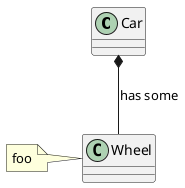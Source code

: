 {
  "sha1": "b7r3repvs8lokuxsm7ue6uhl6hk817o",
  "insertion": {
    "when": "2024-05-30T20:48:22.034Z",
    "user": "plantuml@gmail.com"
  }
}
@startuml
class Car [[http://plantuml.com]]
class Wheel
note left [[http://plantuml.com]]
foo
end note

Car *-- Wheel [[http://plantuml.com]] : has some
@enduml
